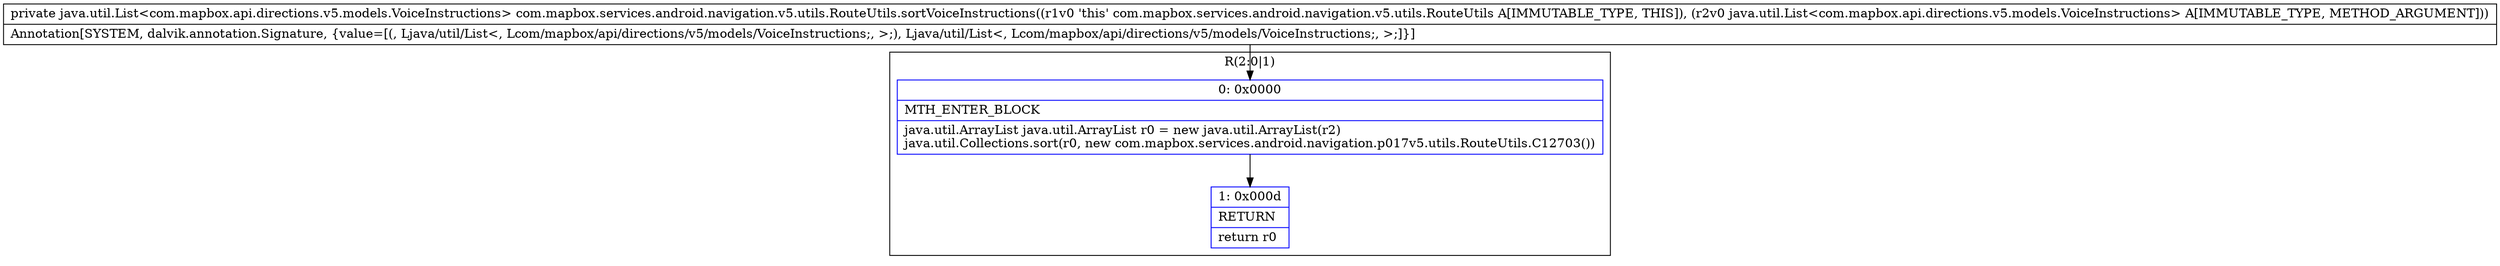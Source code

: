digraph "CFG forcom.mapbox.services.android.navigation.v5.utils.RouteUtils.sortVoiceInstructions(Ljava\/util\/List;)Ljava\/util\/List;" {
subgraph cluster_Region_489621797 {
label = "R(2:0|1)";
node [shape=record,color=blue];
Node_0 [shape=record,label="{0\:\ 0x0000|MTH_ENTER_BLOCK\l|java.util.ArrayList java.util.ArrayList r0 = new java.util.ArrayList(r2)\ljava.util.Collections.sort(r0, new com.mapbox.services.android.navigation.p017v5.utils.RouteUtils.C12703())\l}"];
Node_1 [shape=record,label="{1\:\ 0x000d|RETURN\l|return r0\l}"];
}
MethodNode[shape=record,label="{private java.util.List\<com.mapbox.api.directions.v5.models.VoiceInstructions\> com.mapbox.services.android.navigation.v5.utils.RouteUtils.sortVoiceInstructions((r1v0 'this' com.mapbox.services.android.navigation.v5.utils.RouteUtils A[IMMUTABLE_TYPE, THIS]), (r2v0 java.util.List\<com.mapbox.api.directions.v5.models.VoiceInstructions\> A[IMMUTABLE_TYPE, METHOD_ARGUMENT]))  | Annotation[SYSTEM, dalvik.annotation.Signature, \{value=[(, Ljava\/util\/List\<, Lcom\/mapbox\/api\/directions\/v5\/models\/VoiceInstructions;, \>;), Ljava\/util\/List\<, Lcom\/mapbox\/api\/directions\/v5\/models\/VoiceInstructions;, \>;]\}]\l}"];
MethodNode -> Node_0;
Node_0 -> Node_1;
}

